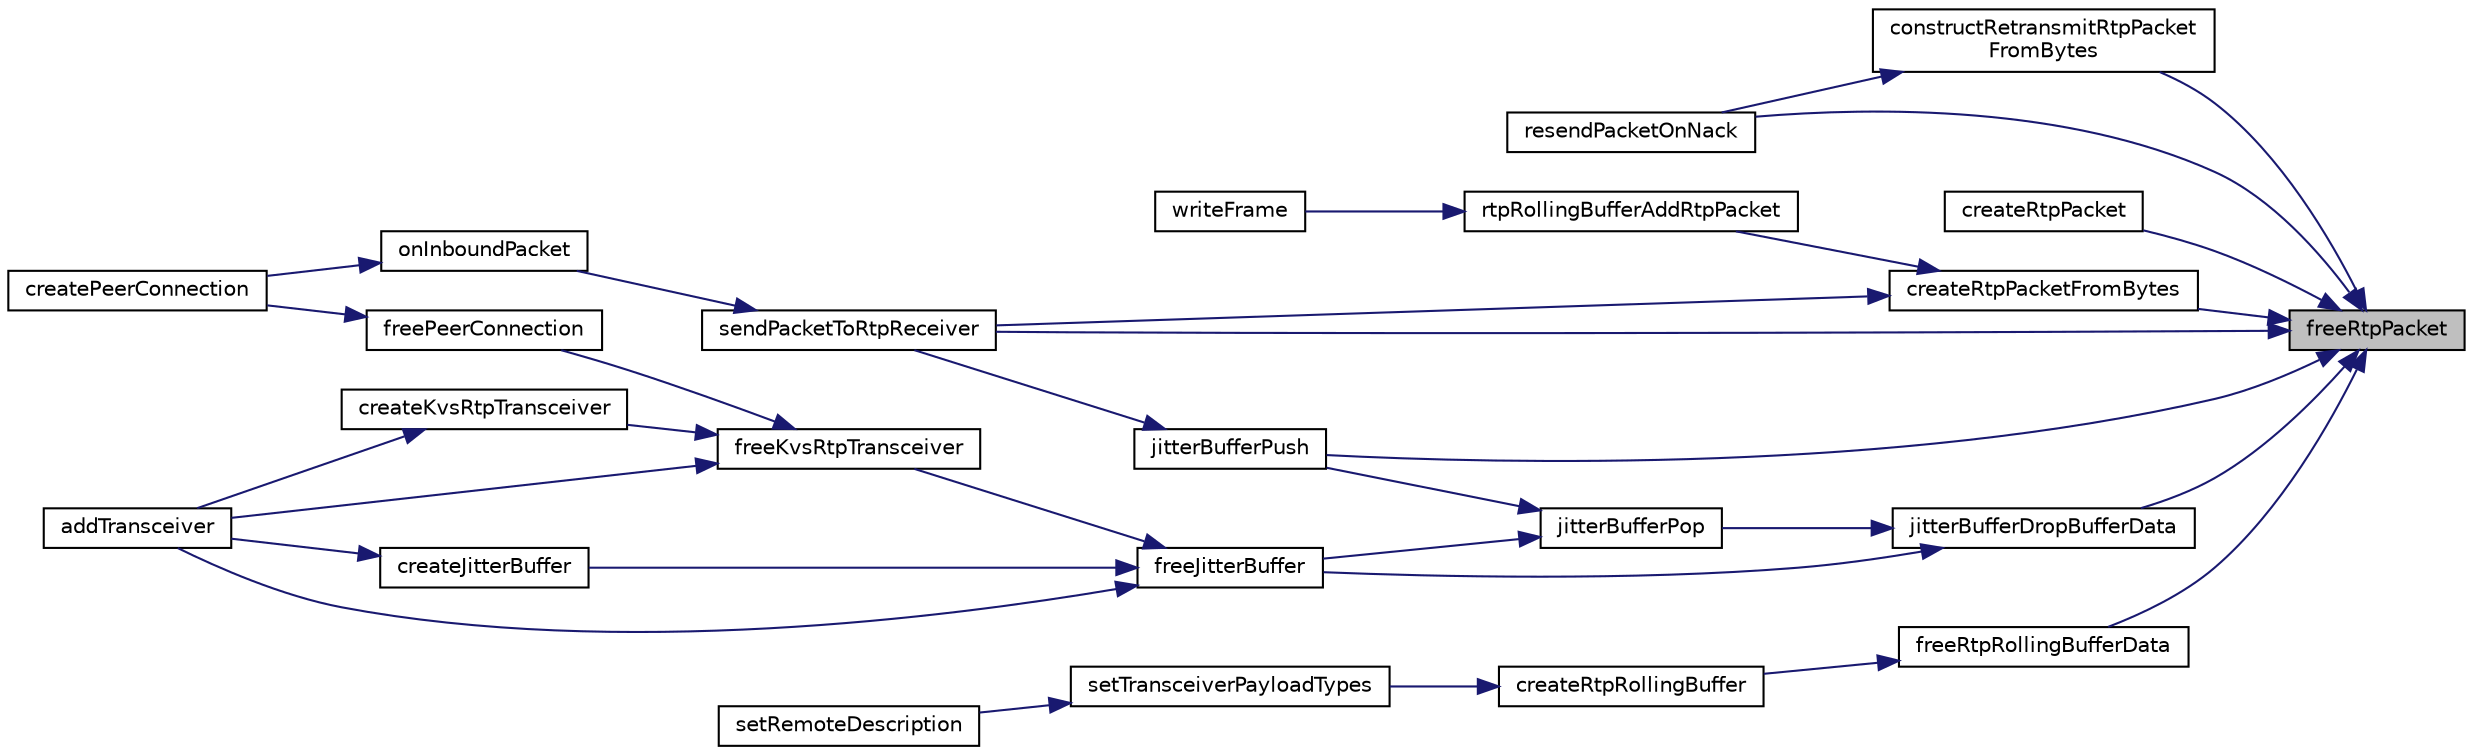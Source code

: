 digraph "freeRtpPacket"
{
 // LATEX_PDF_SIZE
  edge [fontname="Helvetica",fontsize="10",labelfontname="Helvetica",labelfontsize="10"];
  node [fontname="Helvetica",fontsize="10",shape=record];
  rankdir="RL";
  Node1 [label="freeRtpPacket",height=0.2,width=0.4,color="black", fillcolor="grey75", style="filled", fontcolor="black",tooltip=" "];
  Node1 -> Node2 [dir="back",color="midnightblue",fontsize="10",style="solid",fontname="Helvetica"];
  Node2 [label="constructRetransmitRtpPacket\lFromBytes",height=0.2,width=0.4,color="black", fillcolor="white", style="filled",URL="$RtpPacket_8h.html#aed0aaf168ee5fff2577454d4332c54f6",tooltip=" "];
  Node2 -> Node3 [dir="back",color="midnightblue",fontsize="10",style="solid",fontname="Helvetica"];
  Node3 [label="resendPacketOnNack",height=0.2,width=0.4,color="black", fillcolor="white", style="filled",URL="$Retransmitter_8h.html#a55e0c0bf127bb71130d3187b05e7ed87",tooltip=" "];
  Node1 -> Node4 [dir="back",color="midnightblue",fontsize="10",style="solid",fontname="Helvetica"];
  Node4 [label="createRtpPacket",height=0.2,width=0.4,color="black", fillcolor="white", style="filled",URL="$RtpPacket_8h.html#ac21d4ad4a7c296da7b846ac42d76970e",tooltip=" "];
  Node1 -> Node5 [dir="back",color="midnightblue",fontsize="10",style="solid",fontname="Helvetica"];
  Node5 [label="createRtpPacketFromBytes",height=0.2,width=0.4,color="black", fillcolor="white", style="filled",URL="$RtpPacket_8h.html#afc40293a4b300bddb28486d08c150857",tooltip=" "];
  Node5 -> Node6 [dir="back",color="midnightblue",fontsize="10",style="solid",fontname="Helvetica"];
  Node6 [label="rtpRollingBufferAddRtpPacket",height=0.2,width=0.4,color="black", fillcolor="white", style="filled",URL="$RtpRollingBuffer_8h.html#a55d9bae67aa9d5e200264501027ce6cd",tooltip=" "];
  Node6 -> Node7 [dir="back",color="midnightblue",fontsize="10",style="solid",fontname="Helvetica"];
  Node7 [label="writeFrame",height=0.2,width=0.4,color="black", fillcolor="white", style="filled",URL="$group__PublicMemberFunctions.html#ga40c7caf6325f426d82030beec50cc86e",tooltip="Packetizes and sends media via the configuration specified by the RtcRtpTransceiver."];
  Node5 -> Node8 [dir="back",color="midnightblue",fontsize="10",style="solid",fontname="Helvetica"];
  Node8 [label="sendPacketToRtpReceiver",height=0.2,width=0.4,color="black", fillcolor="white", style="filled",URL="$PeerConnection_8h.html#aa5448d76d0c513e03f33a1aca0375101",tooltip=" "];
  Node8 -> Node9 [dir="back",color="midnightblue",fontsize="10",style="solid",fontname="Helvetica"];
  Node9 [label="onInboundPacket",height=0.2,width=0.4,color="black", fillcolor="white", style="filled",URL="$PeerConnection_8c.html#a76ad72a51a47dae5e9f43873f36aa34a",tooltip=" "];
  Node9 -> Node10 [dir="back",color="midnightblue",fontsize="10",style="solid",fontname="Helvetica"];
  Node10 [label="createPeerConnection",height=0.2,width=0.4,color="black", fillcolor="white", style="filled",URL="$group__PublicMemberFunctions.html#gada972c66438c7e7c82e1db0cfe2b2640",tooltip=" "];
  Node1 -> Node11 [dir="back",color="midnightblue",fontsize="10",style="solid",fontname="Helvetica"];
  Node11 [label="freeRtpRollingBufferData",height=0.2,width=0.4,color="black", fillcolor="white", style="filled",URL="$RtpRollingBuffer_8h.html#a242c7067c40f61c722b2ab9852446c67",tooltip=" "];
  Node11 -> Node12 [dir="back",color="midnightblue",fontsize="10",style="solid",fontname="Helvetica"];
  Node12 [label="createRtpRollingBuffer",height=0.2,width=0.4,color="black", fillcolor="white", style="filled",URL="$RtpRollingBuffer_8h.html#aa54b8dd8691f2ddaba185cd13d445736",tooltip=" "];
  Node12 -> Node13 [dir="back",color="midnightblue",fontsize="10",style="solid",fontname="Helvetica"];
  Node13 [label="setTransceiverPayloadTypes",height=0.2,width=0.4,color="black", fillcolor="white", style="filled",URL="$SessionDescription_8h.html#aab043cb26011e36e6cdd1c335826730a",tooltip=" "];
  Node13 -> Node14 [dir="back",color="midnightblue",fontsize="10",style="solid",fontname="Helvetica"];
  Node14 [label="setRemoteDescription",height=0.2,width=0.4,color="black", fillcolor="white", style="filled",URL="$group__PublicMemberFunctions.html#ga4378f3c6aec4d69c647c46852bdfe6ed",tooltip="Instructs the RtcPeerConnection to apply the supplied RtcSessionDescriptionInit as the remote descrip..."];
  Node1 -> Node15 [dir="back",color="midnightblue",fontsize="10",style="solid",fontname="Helvetica"];
  Node15 [label="jitterBufferDropBufferData",height=0.2,width=0.4,color="black", fillcolor="white", style="filled",URL="$JitterBuffer_8h.html#a9fd70e0dd47a6ce24bcff48d5f247dac",tooltip=" "];
  Node15 -> Node16 [dir="back",color="midnightblue",fontsize="10",style="solid",fontname="Helvetica"];
  Node16 [label="freeJitterBuffer",height=0.2,width=0.4,color="black", fillcolor="white", style="filled",URL="$JitterBuffer_8h.html#ac17c759248be09bc61a5aebd3362b01f",tooltip=" "];
  Node16 -> Node17 [dir="back",color="midnightblue",fontsize="10",style="solid",fontname="Helvetica"];
  Node17 [label="addTransceiver",height=0.2,width=0.4,color="black", fillcolor="white", style="filled",URL="$group__PublicMemberFunctions.html#ga5b89dc2e301e35f30330c57bc1361dcb",tooltip="Create a new RtcRtpTransceiver and add it to the set of transceivers."];
  Node16 -> Node18 [dir="back",color="midnightblue",fontsize="10",style="solid",fontname="Helvetica"];
  Node18 [label="createJitterBuffer",height=0.2,width=0.4,color="black", fillcolor="white", style="filled",URL="$JitterBuffer_8h.html#affdac48c54f072f9b4e26d6de088cfb2",tooltip=" "];
  Node18 -> Node17 [dir="back",color="midnightblue",fontsize="10",style="solid",fontname="Helvetica"];
  Node16 -> Node19 [dir="back",color="midnightblue",fontsize="10",style="solid",fontname="Helvetica"];
  Node19 [label="freeKvsRtpTransceiver",height=0.2,width=0.4,color="black", fillcolor="white", style="filled",URL="$Rtp_8h.html#ae8c85797caf52813ba0b8ca9859b77c5",tooltip=" "];
  Node19 -> Node17 [dir="back",color="midnightblue",fontsize="10",style="solid",fontname="Helvetica"];
  Node19 -> Node20 [dir="back",color="midnightblue",fontsize="10",style="solid",fontname="Helvetica"];
  Node20 [label="createKvsRtpTransceiver",height=0.2,width=0.4,color="black", fillcolor="white", style="filled",URL="$Rtp_8h.html#afbd4b909747cdf574518ad6df03a2e76",tooltip=" "];
  Node20 -> Node17 [dir="back",color="midnightblue",fontsize="10",style="solid",fontname="Helvetica"];
  Node19 -> Node21 [dir="back",color="midnightblue",fontsize="10",style="solid",fontname="Helvetica"];
  Node21 [label="freePeerConnection",height=0.2,width=0.4,color="black", fillcolor="white", style="filled",URL="$group__PublicMemberFunctions.html#ga433b1bd125e7f221bcdad97a2a0e8949",tooltip="Free a RtcPeerConnection."];
  Node21 -> Node10 [dir="back",color="midnightblue",fontsize="10",style="solid",fontname="Helvetica"];
  Node15 -> Node22 [dir="back",color="midnightblue",fontsize="10",style="solid",fontname="Helvetica"];
  Node22 [label="jitterBufferPop",height=0.2,width=0.4,color="black", fillcolor="white", style="filled",URL="$JitterBuffer_8h.html#acc3284bfbbbf676595d8bc86103fbf4a",tooltip=" "];
  Node22 -> Node16 [dir="back",color="midnightblue",fontsize="10",style="solid",fontname="Helvetica"];
  Node22 -> Node23 [dir="back",color="midnightblue",fontsize="10",style="solid",fontname="Helvetica"];
  Node23 [label="jitterBufferPush",height=0.2,width=0.4,color="black", fillcolor="white", style="filled",URL="$JitterBuffer_8h.html#a82caccca44d6ded864b9c4b2770800bd",tooltip=" "];
  Node23 -> Node8 [dir="back",color="midnightblue",fontsize="10",style="solid",fontname="Helvetica"];
  Node1 -> Node23 [dir="back",color="midnightblue",fontsize="10",style="solid",fontname="Helvetica"];
  Node1 -> Node3 [dir="back",color="midnightblue",fontsize="10",style="solid",fontname="Helvetica"];
  Node1 -> Node8 [dir="back",color="midnightblue",fontsize="10",style="solid",fontname="Helvetica"];
}
